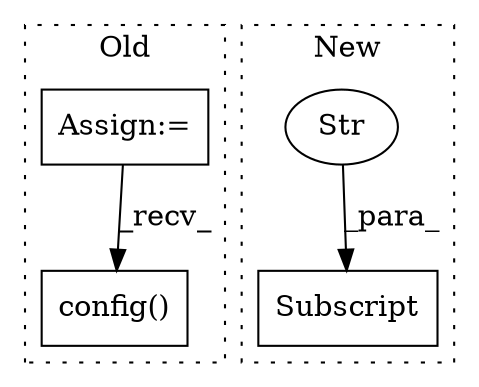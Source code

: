 digraph G {
subgraph cluster0 {
1 [label="config()" a="75" s="4702" l="42" shape="box"];
4 [label="Assign:=" a="68" s="4500" l="3" shape="box"];
label = "Old";
style="dotted";
}
subgraph cluster1 {
2 [label="Subscript" a="63" s="5601,0" l="19,0" shape="box"];
3 [label="Str" a="66" s="5610" l="9" shape="ellipse"];
label = "New";
style="dotted";
}
3 -> 2 [label="_para_"];
4 -> 1 [label="_recv_"];
}